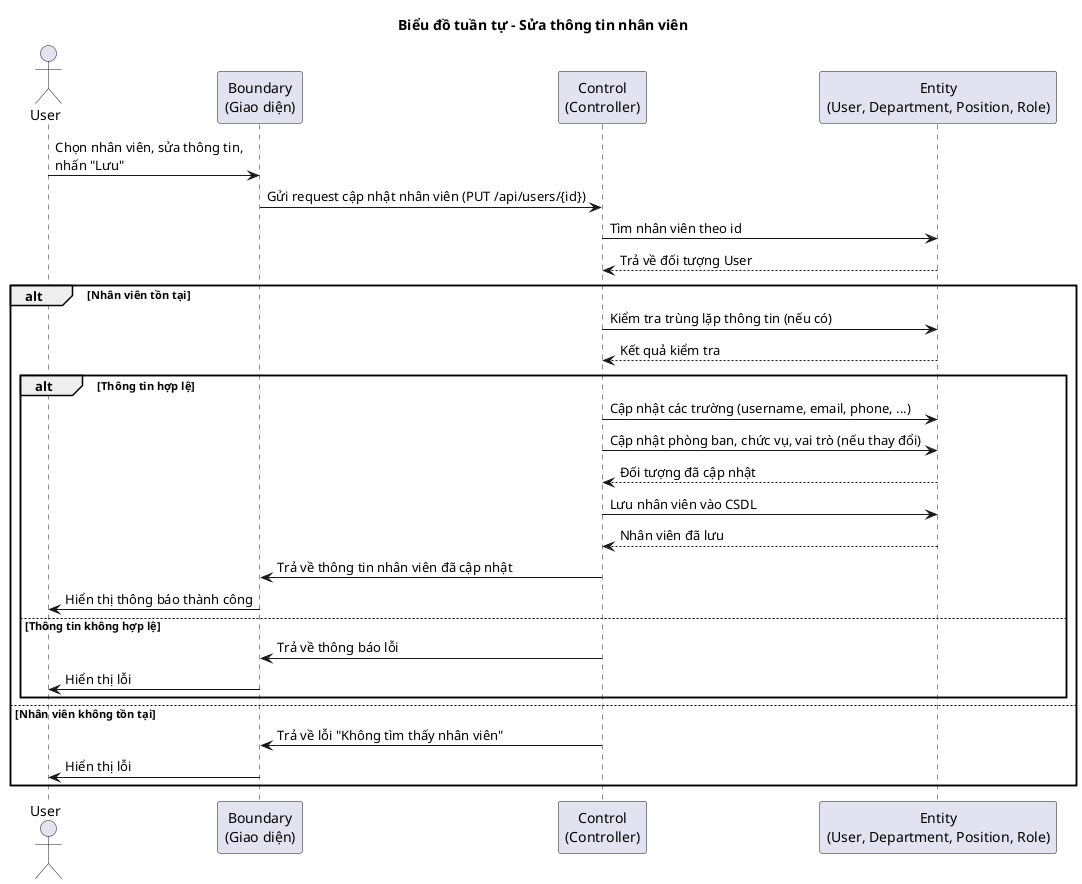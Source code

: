 @startuml
actor User
participant "Boundary\n(Giao diện)" as Boundary
participant "Control\n(Controller)" as Control
participant "Entity\n(User, Department, Position, Role)" as Entity

title Biểu đồ tuần tự - Sửa thông tin nhân viên

User -> Boundary : Chọn nhân viên, sửa thông tin,\nnhấn "Lưu"
Boundary -> Control : Gửi request cập nhật nhân viên (PUT /api/users/{id})
Control -> Entity : Tìm nhân viên theo id
Entity --> Control : Trả về đối tượng User
alt Nhân viên tồn tại
    Control -> Entity : Kiểm tra trùng lặp thông tin (nếu có)
    Entity --> Control : Kết quả kiểm tra
    alt Thông tin hợp lệ
        Control -> Entity : Cập nhật các trường (username, email, phone, ...)
        Control -> Entity : Cập nhật phòng ban, chức vụ, vai trò (nếu thay đổi)
        Entity --> Control : Đối tượng đã cập nhật
        Control -> Entity : Lưu nhân viên vào CSDL
        Entity --> Control : Nhân viên đã lưu
        Control -> Boundary : Trả về thông tin nhân viên đã cập nhật
        Boundary -> User : Hiển thị thông báo thành công
    else Thông tin không hợp lệ
        Control -> Boundary : Trả về thông báo lỗi
        Boundary -> User : Hiển thị lỗi
    end
else Nhân viên không tồn tại
    Control -> Boundary : Trả về lỗi "Không tìm thấy nhân viên"
    Boundary -> User : Hiển thị lỗi
end
@enduml